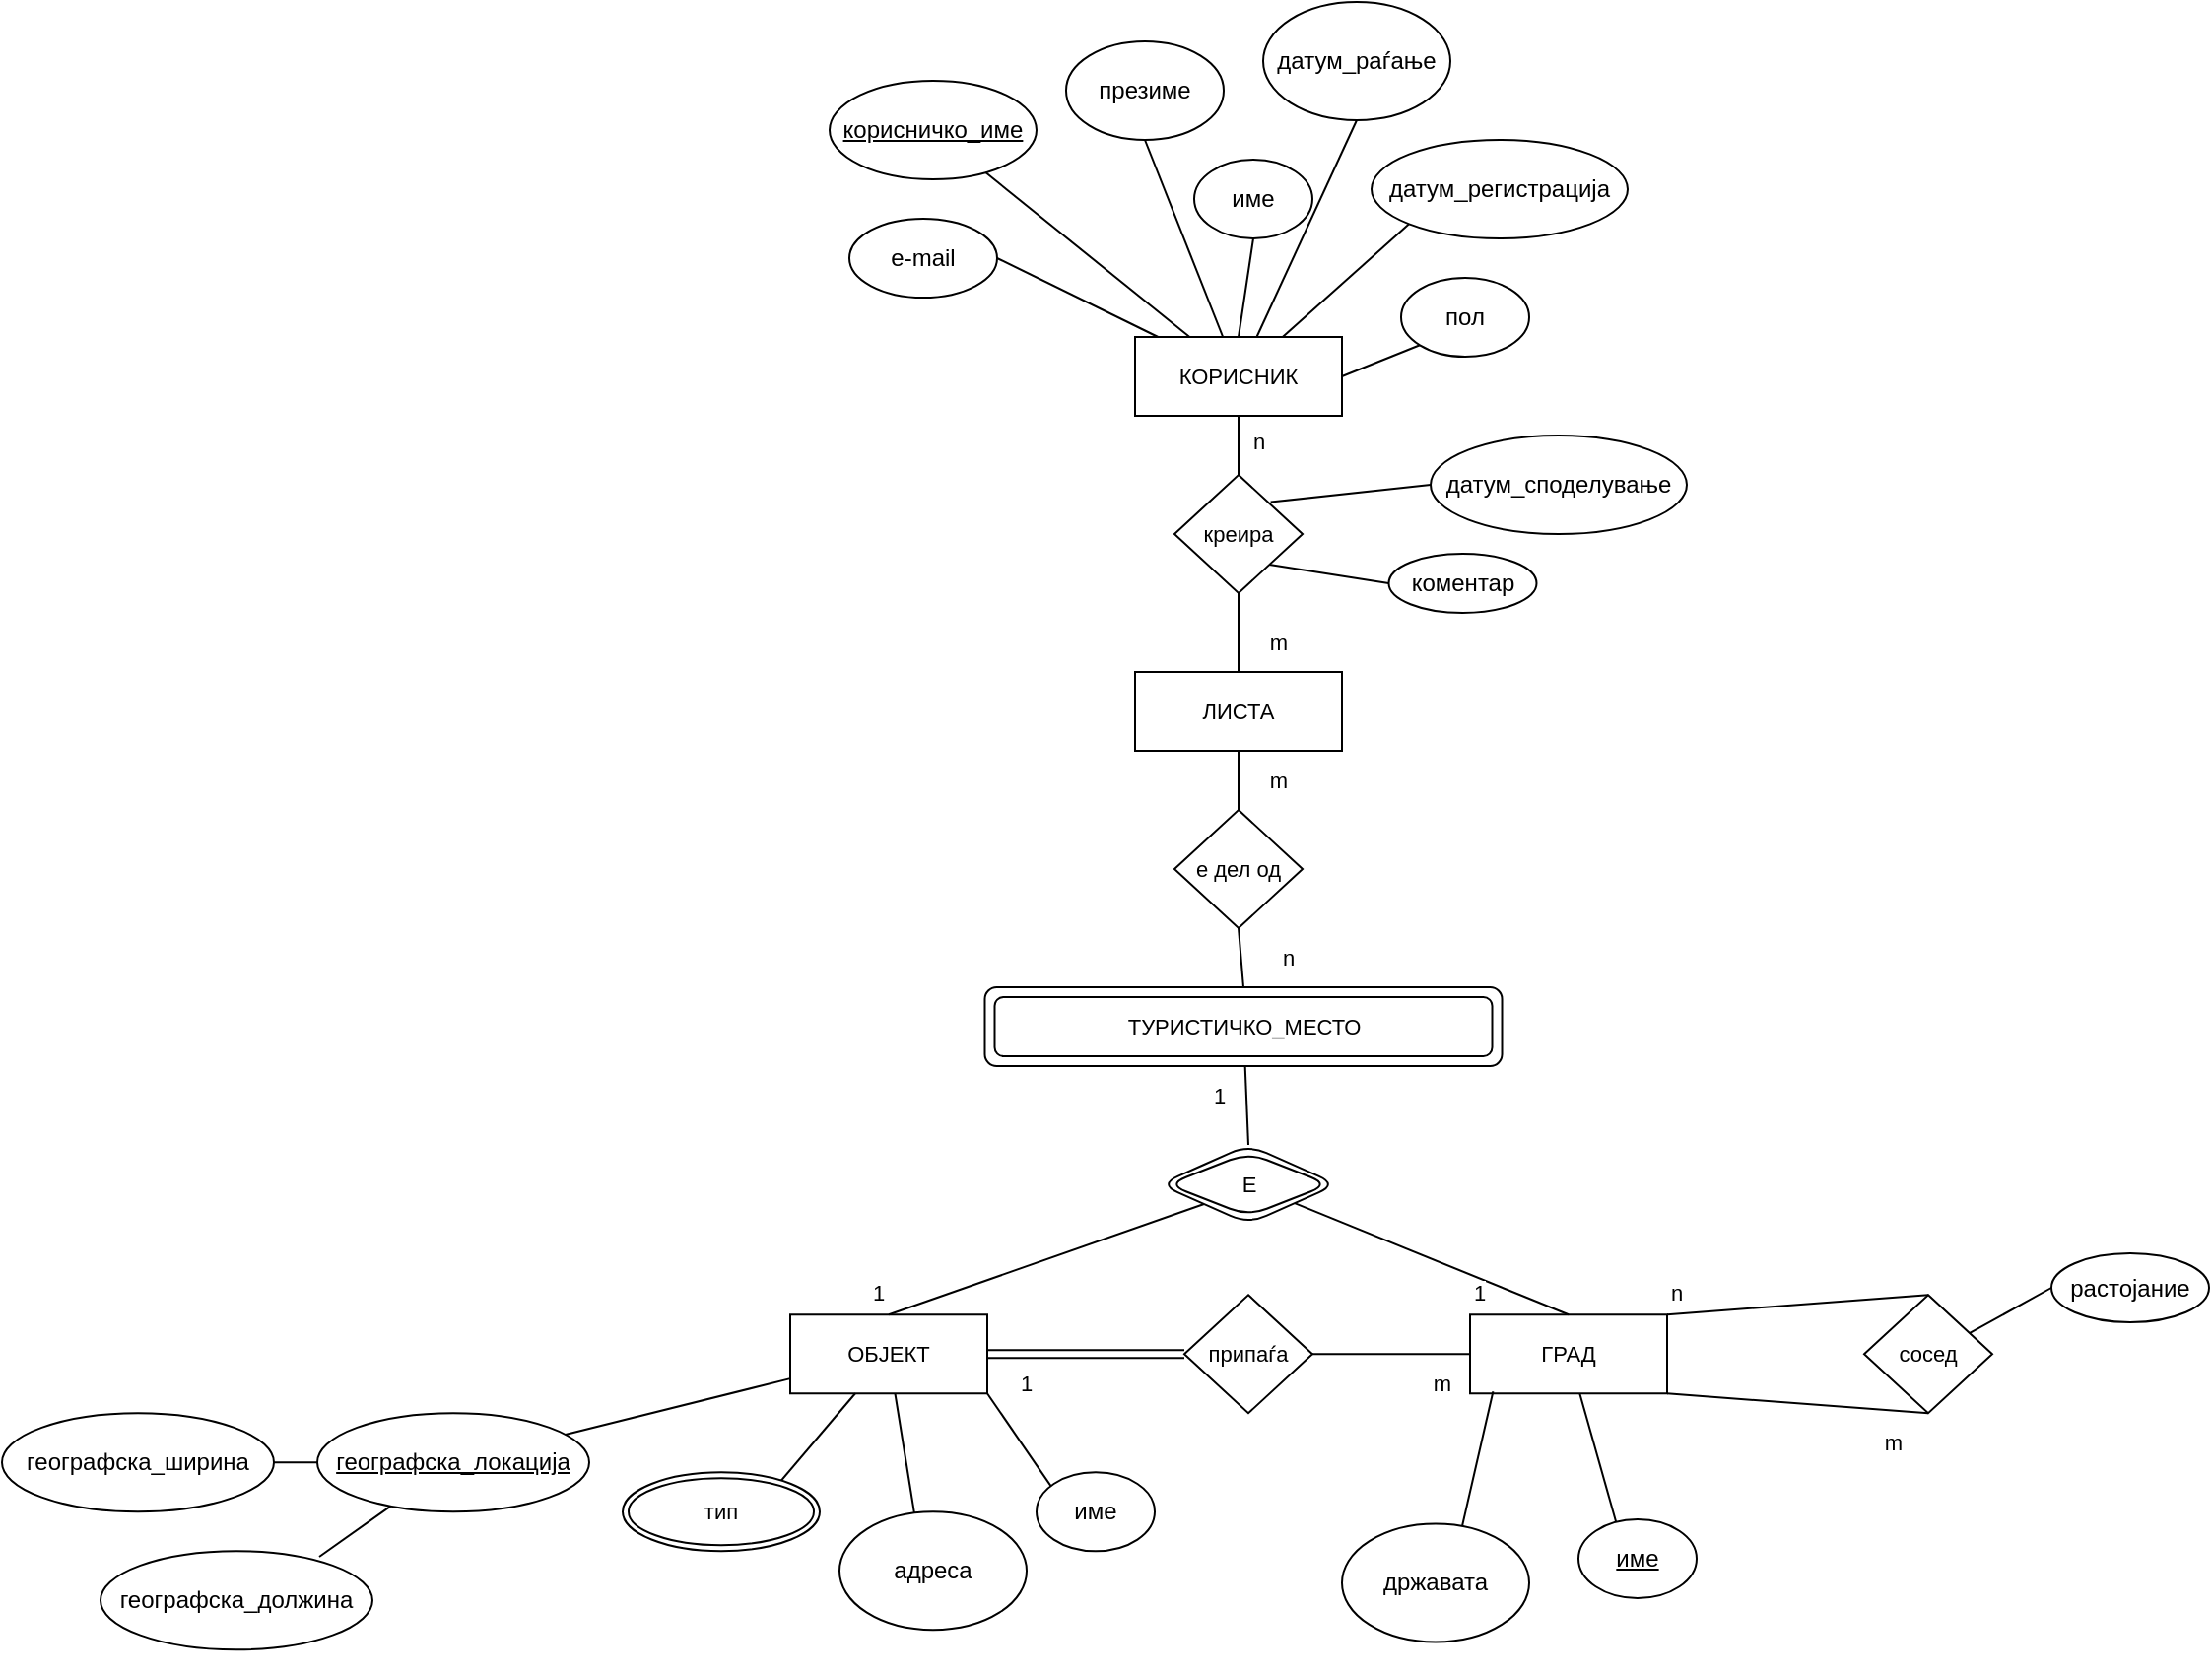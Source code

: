 <mxfile version="24.8.0">
  <diagram name="Page-1" id="OveQ7YPZgJFa75PUvUcG">
    <mxGraphModel dx="955" dy="545" grid="1" gridSize="10" guides="1" tooltips="1" connect="1" arrows="1" fold="1" page="1" pageScale="1" pageWidth="850" pageHeight="1100" math="0" shadow="0">
      <root>
        <mxCell id="0" />
        <mxCell id="1" parent="0" />
        <mxCell id="6-P5FYOCv_knJDz39_xE-108" value="" style="edgeStyle=none;shape=connector;rounded=0;jumpStyle=none;orthogonalLoop=1;jettySize=auto;html=1;strokeColor=default;strokeWidth=1;align=center;verticalAlign=middle;fontFamily=Helvetica;fontSize=11;fontColor=default;labelBackgroundColor=default;startArrow=none;startFill=0;endArrow=none;endFill=0;" edge="1" parent="1" source="6-P5FYOCv_knJDz39_xE-1" target="6-P5FYOCv_knJDz39_xE-109">
          <mxGeometry relative="1" as="geometry">
            <mxPoint x="668" y="480" as="targetPoint" />
          </mxGeometry>
        </mxCell>
        <mxCell id="6-P5FYOCv_knJDz39_xE-1" value="КОРИСНИК" style="rounded=0;whiteSpace=wrap;html=1;fontFamily=Helvetica;fontSize=11;fontColor=default;labelBackgroundColor=default;" vertex="1" parent="1">
          <mxGeometry x="615" y="410" width="105" height="40" as="geometry" />
        </mxCell>
        <mxCell id="6-P5FYOCv_knJDz39_xE-20" style="edgeStyle=none;shape=connector;rounded=0;jumpStyle=none;orthogonalLoop=1;jettySize=auto;html=1;exitX=0.5;exitY=1;exitDx=0;exitDy=0;strokeColor=default;strokeWidth=1;align=center;verticalAlign=middle;fontFamily=Helvetica;fontSize=11;fontColor=default;labelBackgroundColor=default;startArrow=none;startFill=0;endArrow=none;endFill=0;" edge="1" parent="1" source="6-P5FYOCv_knJDz39_xE-2" target="6-P5FYOCv_knJDz39_xE-1">
          <mxGeometry relative="1" as="geometry" />
        </mxCell>
        <mxCell id="6-P5FYOCv_knJDz39_xE-2" value="презиме" style="ellipse;whiteSpace=wrap;html=1;rounded=1;" vertex="1" parent="1">
          <mxGeometry x="580" y="260" width="80" height="50" as="geometry" />
        </mxCell>
        <mxCell id="6-P5FYOCv_knJDz39_xE-22" style="edgeStyle=none;shape=connector;rounded=0;jumpStyle=none;orthogonalLoop=1;jettySize=auto;html=1;exitX=0.5;exitY=1;exitDx=0;exitDy=0;strokeColor=default;strokeWidth=1;align=center;verticalAlign=middle;fontFamily=Helvetica;fontSize=11;fontColor=default;labelBackgroundColor=default;startArrow=none;startFill=0;endArrow=none;endFill=0;" edge="1" parent="1" source="6-P5FYOCv_knJDz39_xE-4" target="6-P5FYOCv_knJDz39_xE-1">
          <mxGeometry relative="1" as="geometry" />
        </mxCell>
        <mxCell id="6-P5FYOCv_knJDz39_xE-4" value="датум_раѓање" style="ellipse;whiteSpace=wrap;html=1;rounded=1;" vertex="1" parent="1">
          <mxGeometry x="680" y="240" width="95" height="60" as="geometry" />
        </mxCell>
        <mxCell id="6-P5FYOCv_knJDz39_xE-23" style="edgeStyle=none;shape=connector;rounded=0;jumpStyle=none;orthogonalLoop=1;jettySize=auto;html=1;exitX=1;exitY=0.5;exitDx=0;exitDy=0;strokeColor=default;strokeWidth=1;align=center;verticalAlign=middle;fontFamily=Helvetica;fontSize=11;fontColor=default;labelBackgroundColor=default;startArrow=none;startFill=0;endArrow=none;endFill=0;" edge="1" parent="1" source="6-P5FYOCv_knJDz39_xE-6" target="6-P5FYOCv_knJDz39_xE-1">
          <mxGeometry relative="1" as="geometry" />
        </mxCell>
        <mxCell id="6-P5FYOCv_knJDz39_xE-6" value=" e-mail" style="ellipse;whiteSpace=wrap;html=1;rounded=1;" vertex="1" parent="1">
          <mxGeometry x="470" y="350" width="75" height="40" as="geometry" />
        </mxCell>
        <mxCell id="6-P5FYOCv_knJDz39_xE-21" style="edgeStyle=none;shape=connector;rounded=0;jumpStyle=none;orthogonalLoop=1;jettySize=auto;html=1;exitX=0.5;exitY=1;exitDx=0;exitDy=0;strokeColor=default;strokeWidth=1;align=center;verticalAlign=middle;fontFamily=Helvetica;fontSize=11;fontColor=default;labelBackgroundColor=default;startArrow=none;startFill=0;endArrow=none;endFill=0;entryX=0.5;entryY=0;entryDx=0;entryDy=0;" edge="1" parent="1" source="6-P5FYOCv_knJDz39_xE-9" target="6-P5FYOCv_knJDz39_xE-1">
          <mxGeometry relative="1" as="geometry">
            <mxPoint x="730" y="380" as="targetPoint" />
          </mxGeometry>
        </mxCell>
        <mxCell id="6-P5FYOCv_knJDz39_xE-9" value="име" style="ellipse;whiteSpace=wrap;html=1;rounded=1;" vertex="1" parent="1">
          <mxGeometry x="645" y="320" width="60" height="40" as="geometry" />
        </mxCell>
        <mxCell id="6-P5FYOCv_knJDz39_xE-11" value="&lt;u data-l-s=&quot;37460&quot;&gt;корисничко_име&lt;/u&gt;" style="ellipse;whiteSpace=wrap;html=1;rounded=1;" vertex="1" parent="1">
          <mxGeometry x="460" y="280" width="105" height="50" as="geometry" />
        </mxCell>
        <mxCell id="6-P5FYOCv_knJDz39_xE-24" style="edgeStyle=none;shape=connector;rounded=0;jumpStyle=none;orthogonalLoop=1;jettySize=auto;html=1;exitX=0;exitY=1;exitDx=0;exitDy=0;strokeColor=default;strokeWidth=1;align=center;verticalAlign=middle;fontFamily=Helvetica;fontSize=11;fontColor=default;labelBackgroundColor=default;startArrow=none;startFill=0;endArrow=none;endFill=0;" edge="1" parent="1" source="6-P5FYOCv_knJDz39_xE-13" target="6-P5FYOCv_knJDz39_xE-1">
          <mxGeometry relative="1" as="geometry" />
        </mxCell>
        <mxCell id="6-P5FYOCv_knJDz39_xE-13" value="датум_регистрација" style="ellipse;whiteSpace=wrap;html=1;rounded=1;" vertex="1" parent="1">
          <mxGeometry x="735" y="310" width="130" height="50" as="geometry" />
        </mxCell>
        <mxCell id="6-P5FYOCv_knJDz39_xE-15" value=" пол" style="ellipse;whiteSpace=wrap;html=1;rounded=1;" vertex="1" parent="1">
          <mxGeometry x="750" y="380" width="65" height="40" as="geometry" />
        </mxCell>
        <mxCell id="6-P5FYOCv_knJDz39_xE-19" style="rounded=0;orthogonalLoop=1;jettySize=auto;html=1;endArrow=none;endFill=0;strokeColor=default;startArrow=none;startFill=0;strokeWidth=1;jumpStyle=none;" edge="1" parent="1" source="6-P5FYOCv_knJDz39_xE-11" target="6-P5FYOCv_knJDz39_xE-1">
          <mxGeometry relative="1" as="geometry">
            <mxPoint x="479.996" y="370.004" as="sourcePoint" />
            <mxPoint x="588.25" y="483.4" as="targetPoint" />
          </mxGeometry>
        </mxCell>
        <mxCell id="6-P5FYOCv_knJDz39_xE-25" style="edgeStyle=none;shape=connector;rounded=0;jumpStyle=none;orthogonalLoop=1;jettySize=auto;html=1;exitX=1;exitY=1;exitDx=0;exitDy=0;strokeColor=default;strokeWidth=1;align=center;verticalAlign=middle;fontFamily=Helvetica;fontSize=11;fontColor=default;labelBackgroundColor=default;startArrow=none;startFill=0;endArrow=none;endFill=0;" edge="1" parent="1" source="6-P5FYOCv_knJDz39_xE-15" target="6-P5FYOCv_knJDz39_xE-15">
          <mxGeometry relative="1" as="geometry" />
        </mxCell>
        <mxCell id="6-P5FYOCv_knJDz39_xE-26" style="edgeStyle=none;shape=connector;rounded=0;jumpStyle=none;orthogonalLoop=1;jettySize=auto;html=1;exitX=0;exitY=1;exitDx=0;exitDy=0;entryX=1;entryY=0.5;entryDx=0;entryDy=0;strokeColor=default;strokeWidth=1;align=center;verticalAlign=middle;fontFamily=Helvetica;fontSize=11;fontColor=default;labelBackgroundColor=default;startArrow=none;startFill=0;endArrow=none;endFill=0;" edge="1" parent="1" source="6-P5FYOCv_knJDz39_xE-15" target="6-P5FYOCv_knJDz39_xE-1">
          <mxGeometry relative="1" as="geometry" />
        </mxCell>
        <mxCell id="6-P5FYOCv_knJDz39_xE-44" value="ОБЈЕКТ" style="rounded=0;whiteSpace=wrap;html=1;fontFamily=Helvetica;fontSize=11;fontColor=default;labelBackgroundColor=default;" vertex="1" parent="1">
          <mxGeometry x="440" y="906.13" width="100" height="40" as="geometry" />
        </mxCell>
        <mxCell id="6-P5FYOCv_knJDz39_xE-45" style="edgeStyle=none;shape=connector;rounded=0;jumpStyle=none;orthogonalLoop=1;jettySize=auto;html=1;exitX=0.5;exitY=1;exitDx=0;exitDy=0;strokeColor=default;strokeWidth=1;align=center;verticalAlign=middle;fontFamily=Helvetica;fontSize=11;fontColor=default;labelBackgroundColor=default;startArrow=none;startFill=0;endArrow=none;endFill=0;" edge="1" parent="1" source="6-P5FYOCv_knJDz39_xE-60" target="6-P5FYOCv_knJDz39_xE-44">
          <mxGeometry relative="1" as="geometry">
            <mxPoint x="443" y="748.13" as="sourcePoint" />
          </mxGeometry>
        </mxCell>
        <mxCell id="6-P5FYOCv_knJDz39_xE-47" style="edgeStyle=none;shape=connector;rounded=0;jumpStyle=none;orthogonalLoop=1;jettySize=auto;html=1;exitX=0.5;exitY=1;exitDx=0;exitDy=0;strokeColor=default;strokeWidth=1;align=center;verticalAlign=middle;fontFamily=Helvetica;fontSize=11;fontColor=default;labelBackgroundColor=default;startArrow=none;startFill=0;endArrow=none;endFill=0;" edge="1" parent="1" source="6-P5FYOCv_knJDz39_xE-48" target="6-P5FYOCv_knJDz39_xE-44">
          <mxGeometry relative="1" as="geometry" />
        </mxCell>
        <mxCell id="6-P5FYOCv_knJDz39_xE-48" value="адреса" style="ellipse;whiteSpace=wrap;html=1;rounded=1;" vertex="1" parent="1">
          <mxGeometry x="465" y="1006.13" width="95" height="60" as="geometry" />
        </mxCell>
        <mxCell id="6-P5FYOCv_knJDz39_xE-51" style="edgeStyle=none;shape=connector;rounded=0;jumpStyle=none;orthogonalLoop=1;jettySize=auto;html=1;exitX=0.5;exitY=1;exitDx=0;exitDy=0;strokeColor=default;strokeWidth=1;align=center;verticalAlign=middle;fontFamily=Helvetica;fontSize=11;fontColor=default;labelBackgroundColor=default;startArrow=none;startFill=0;endArrow=none;endFill=0;entryX=1;entryY=1;entryDx=0;entryDy=0;" edge="1" parent="1" source="6-P5FYOCv_knJDz39_xE-52" target="6-P5FYOCv_knJDz39_xE-44">
          <mxGeometry relative="1" as="geometry">
            <mxPoint x="553" y="816.13" as="targetPoint" />
          </mxGeometry>
        </mxCell>
        <mxCell id="6-P5FYOCv_knJDz39_xE-52" value="име" style="ellipse;whiteSpace=wrap;html=1;rounded=1;" vertex="1" parent="1">
          <mxGeometry x="565" y="986.13" width="60" height="40" as="geometry" />
        </mxCell>
        <mxCell id="6-P5FYOCv_knJDz39_xE-62" value="" style="edgeStyle=none;shape=connector;rounded=0;jumpStyle=none;orthogonalLoop=1;jettySize=auto;html=1;strokeColor=default;strokeWidth=1;align=center;verticalAlign=middle;fontFamily=Helvetica;fontSize=11;fontColor=default;labelBackgroundColor=default;startArrow=none;startFill=0;endArrow=none;endFill=0;" edge="1" parent="1" source="6-P5FYOCv_knJDz39_xE-53" target="6-P5FYOCv_knJDz39_xE-61">
          <mxGeometry relative="1" as="geometry" />
        </mxCell>
        <mxCell id="6-P5FYOCv_knJDz39_xE-64" value="" style="edgeStyle=none;shape=connector;rounded=0;jumpStyle=none;orthogonalLoop=1;jettySize=auto;html=1;strokeColor=default;strokeWidth=1;align=center;verticalAlign=middle;fontFamily=Helvetica;fontSize=11;fontColor=default;labelBackgroundColor=default;startArrow=none;startFill=0;endArrow=none;endFill=0;" edge="1" parent="1" source="6-P5FYOCv_knJDz39_xE-53">
          <mxGeometry relative="1" as="geometry">
            <mxPoint x="200.994" y="1028.98" as="targetPoint" />
          </mxGeometry>
        </mxCell>
        <mxCell id="6-P5FYOCv_knJDz39_xE-53" value="&lt;u data-l-s=&quot;89909&quot;&gt;географска_локација&lt;/u&gt;" style="ellipse;whiteSpace=wrap;html=1;rounded=1;" vertex="1" parent="1">
          <mxGeometry x="200" y="956.13" width="138" height="50" as="geometry" />
        </mxCell>
        <mxCell id="6-P5FYOCv_knJDz39_xE-57" style="rounded=0;orthogonalLoop=1;jettySize=auto;html=1;endArrow=none;endFill=0;strokeColor=default;startArrow=none;startFill=0;strokeWidth=1;jumpStyle=none;" edge="1" parent="1" source="6-P5FYOCv_knJDz39_xE-53" target="6-P5FYOCv_knJDz39_xE-44">
          <mxGeometry relative="1" as="geometry">
            <mxPoint x="302.996" y="806.134" as="sourcePoint" />
            <mxPoint x="411.25" y="919.53" as="targetPoint" />
          </mxGeometry>
        </mxCell>
        <mxCell id="6-P5FYOCv_knJDz39_xE-58" style="edgeStyle=none;shape=connector;rounded=0;jumpStyle=none;orthogonalLoop=1;jettySize=auto;html=1;exitX=1;exitY=1;exitDx=0;exitDy=0;strokeColor=default;strokeWidth=1;align=center;verticalAlign=middle;fontFamily=Helvetica;fontSize=11;fontColor=default;labelBackgroundColor=default;startArrow=none;startFill=0;endArrow=none;endFill=0;" edge="1" parent="1">
          <mxGeometry relative="1" as="geometry">
            <mxPoint x="973.481" y="1086.402" as="sourcePoint" />
            <mxPoint x="973.91" y="1086.133" as="targetPoint" />
          </mxGeometry>
        </mxCell>
        <mxCell id="6-P5FYOCv_knJDz39_xE-60" value="тип" style="ellipse;shape=doubleEllipse;margin=3;whiteSpace=wrap;html=1;align=center;rounded=1;fontFamily=Helvetica;fontSize=11;fontColor=default;labelBackgroundColor=default;" vertex="1" parent="1">
          <mxGeometry x="355" y="986.13" width="100" height="40" as="geometry" />
        </mxCell>
        <mxCell id="6-P5FYOCv_knJDz39_xE-61" value="&lt;span data-l-s=&quot;22477&quot;&gt;географска_ширина&lt;/span&gt;" style="ellipse;whiteSpace=wrap;html=1;rounded=1;" vertex="1" parent="1">
          <mxGeometry x="40" y="956.13" width="138" height="50" as="geometry" />
        </mxCell>
        <mxCell id="6-P5FYOCv_knJDz39_xE-63" value="&lt;span data-l-s=&quot;16275&quot;&gt;географска_должина&lt;/span&gt;" style="ellipse;whiteSpace=wrap;html=1;rounded=1;" vertex="1" parent="1">
          <mxGeometry x="90" y="1026.13" width="138" height="50" as="geometry" />
        </mxCell>
        <mxCell id="6-P5FYOCv_knJDz39_xE-66" value="ГРАД" style="rounded=0;whiteSpace=wrap;html=1;fontFamily=Helvetica;fontSize=11;fontColor=default;labelBackgroundColor=default;" vertex="1" parent="1">
          <mxGeometry x="785" y="906.13" width="100" height="40" as="geometry" />
        </mxCell>
        <mxCell id="6-P5FYOCv_knJDz39_xE-68" style="edgeStyle=none;shape=connector;rounded=0;jumpStyle=none;orthogonalLoop=1;jettySize=auto;html=1;exitX=0.5;exitY=1;exitDx=0;exitDy=0;strokeColor=default;strokeWidth=1;align=center;verticalAlign=middle;fontFamily=Helvetica;fontSize=11;fontColor=default;labelBackgroundColor=default;startArrow=none;startFill=0;endArrow=none;endFill=0;entryX=0.117;entryY=0.975;entryDx=0;entryDy=0;entryPerimeter=0;" edge="1" parent="1" source="6-P5FYOCv_knJDz39_xE-69" target="6-P5FYOCv_knJDz39_xE-66">
          <mxGeometry relative="1" as="geometry" />
        </mxCell>
        <mxCell id="6-P5FYOCv_knJDz39_xE-69" value="државата" style="ellipse;whiteSpace=wrap;html=1;rounded=1;" vertex="1" parent="1">
          <mxGeometry x="720" y="1012.26" width="95" height="60" as="geometry" />
        </mxCell>
        <mxCell id="6-P5FYOCv_knJDz39_xE-70" style="edgeStyle=none;shape=connector;rounded=0;jumpStyle=none;orthogonalLoop=1;jettySize=auto;html=1;exitX=0.5;exitY=0;exitDx=0;exitDy=0;strokeColor=default;strokeWidth=1;align=center;verticalAlign=middle;fontFamily=Helvetica;fontSize=11;fontColor=default;labelBackgroundColor=default;startArrow=none;startFill=0;endArrow=none;endFill=0;" edge="1" parent="1" target="6-P5FYOCv_knJDz39_xE-66">
          <mxGeometry relative="1" as="geometry">
            <mxPoint x="898" y="816.13" as="targetPoint" />
            <mxPoint x="870" y="1050.0" as="sourcePoint" />
          </mxGeometry>
        </mxCell>
        <mxCell id="6-P5FYOCv_knJDz39_xE-77" value="&lt;u&gt;име&lt;/u&gt;" style="ellipse;whiteSpace=wrap;html=1;rounded=1;" vertex="1" parent="1">
          <mxGeometry x="840" y="1010" width="60" height="40" as="geometry" />
        </mxCell>
        <mxCell id="6-P5FYOCv_knJDz39_xE-100" style="edgeStyle=none;shape=connector;rounded=0;jumpStyle=none;orthogonalLoop=1;jettySize=auto;html=1;exitX=0.772;exitY=0.354;exitDx=0;exitDy=0;exitPerimeter=0;entryX=0;entryY=0.5;entryDx=0;entryDy=0;strokeColor=default;strokeWidth=1;align=center;verticalAlign=middle;fontFamily=Helvetica;fontSize=11;fontColor=default;labelBackgroundColor=default;startArrow=none;startFill=0;endArrow=none;endFill=0;" edge="1" parent="1" source="6-P5FYOCv_knJDz39_xE-78" target="6-P5FYOCv_knJDz39_xE-98">
          <mxGeometry relative="1" as="geometry" />
        </mxCell>
        <mxCell id="6-P5FYOCv_knJDz39_xE-78" value="сосед" style="strokeWidth=1;html=1;shape=mxgraph.flowchart.decision;whiteSpace=wrap;rounded=1;fontFamily=Helvetica;fontSize=11;fontColor=default;labelBackgroundColor=default;" vertex="1" parent="1">
          <mxGeometry x="985" y="896.13" width="65" height="60" as="geometry" />
        </mxCell>
        <mxCell id="6-P5FYOCv_knJDz39_xE-80" style="edgeStyle=none;shape=connector;rounded=0;jumpStyle=none;orthogonalLoop=1;jettySize=auto;html=1;exitX=1;exitY=0;exitDx=0;exitDy=0;entryX=0.5;entryY=0;entryDx=0;entryDy=0;entryPerimeter=0;strokeColor=default;strokeWidth=1;align=center;verticalAlign=middle;fontFamily=Helvetica;fontSize=11;fontColor=default;labelBackgroundColor=default;startArrow=none;startFill=0;endArrow=none;endFill=0;" edge="1" parent="1" source="6-P5FYOCv_knJDz39_xE-66" target="6-P5FYOCv_knJDz39_xE-78">
          <mxGeometry relative="1" as="geometry">
            <mxPoint x="1155" y="906.13" as="sourcePoint" />
          </mxGeometry>
        </mxCell>
        <mxCell id="6-P5FYOCv_knJDz39_xE-82" style="edgeStyle=none;shape=connector;rounded=0;jumpStyle=none;orthogonalLoop=1;jettySize=auto;html=1;entryX=0.5;entryY=1;entryDx=0;entryDy=0;entryPerimeter=0;strokeColor=default;strokeWidth=1;align=center;verticalAlign=middle;fontFamily=Helvetica;fontSize=11;fontColor=default;labelBackgroundColor=default;startArrow=none;startFill=0;endArrow=none;endFill=0;exitX=1;exitY=1;exitDx=0;exitDy=0;" edge="1" parent="1" source="6-P5FYOCv_knJDz39_xE-66" target="6-P5FYOCv_knJDz39_xE-78">
          <mxGeometry relative="1" as="geometry">
            <mxPoint x="955" y="986.13" as="sourcePoint" />
          </mxGeometry>
        </mxCell>
        <mxCell id="6-P5FYOCv_knJDz39_xE-86" value="" style="edgeStyle=none;shape=connector;rounded=0;jumpStyle=none;orthogonalLoop=1;jettySize=auto;html=1;strokeColor=default;strokeWidth=1;align=center;verticalAlign=middle;fontFamily=Helvetica;fontSize=11;fontColor=default;labelBackgroundColor=default;startArrow=none;startFill=0;endArrow=none;endFill=0;" edge="1" parent="1" source="6-P5FYOCv_knJDz39_xE-85" target="6-P5FYOCv_knJDz39_xE-66">
          <mxGeometry relative="1" as="geometry" />
        </mxCell>
        <mxCell id="6-P5FYOCv_knJDz39_xE-87" value="" style="edgeStyle=none;shape=link;rounded=0;jumpStyle=none;orthogonalLoop=1;jettySize=auto;html=1;strokeColor=default;strokeWidth=1;align=center;verticalAlign=middle;fontFamily=Helvetica;fontSize=11;fontColor=default;labelBackgroundColor=default;startArrow=none;startFill=0;endArrow=none;endFill=0;" edge="1" parent="1" source="6-P5FYOCv_knJDz39_xE-85" target="6-P5FYOCv_knJDz39_xE-44">
          <mxGeometry relative="1" as="geometry" />
        </mxCell>
        <mxCell id="6-P5FYOCv_knJDz39_xE-85" value="припаѓа" style="strokeWidth=1;html=1;shape=mxgraph.flowchart.decision;whiteSpace=wrap;rounded=1;fontFamily=Helvetica;fontSize=11;fontColor=default;labelBackgroundColor=default;" vertex="1" parent="1">
          <mxGeometry x="640" y="896.13" width="65" height="60" as="geometry" />
        </mxCell>
        <mxCell id="6-P5FYOCv_knJDz39_xE-88" value="m" style="text;html=1;align=center;verticalAlign=middle;whiteSpace=wrap;rounded=0;fontFamily=Helvetica;fontSize=11;fontColor=default;labelBackgroundColor=default;" vertex="1" parent="1">
          <mxGeometry x="741.25" y="926.13" width="60" height="30" as="geometry" />
        </mxCell>
        <mxCell id="6-P5FYOCv_knJDz39_xE-89" value="1" style="text;html=1;align=center;verticalAlign=middle;whiteSpace=wrap;rounded=0;fontFamily=Helvetica;fontSize=11;fontColor=default;labelBackgroundColor=default;" vertex="1" parent="1">
          <mxGeometry x="530" y="926.13" width="60" height="30" as="geometry" />
        </mxCell>
        <mxCell id="6-P5FYOCv_knJDz39_xE-90" value="m" style="text;html=1;align=center;verticalAlign=middle;whiteSpace=wrap;rounded=0;fontFamily=Helvetica;fontSize=11;fontColor=default;labelBackgroundColor=default;" vertex="1" parent="1">
          <mxGeometry x="970" y="956.13" width="60" height="30" as="geometry" />
        </mxCell>
        <mxCell id="6-P5FYOCv_knJDz39_xE-91" value="n" style="text;html=1;align=center;verticalAlign=middle;whiteSpace=wrap;rounded=0;fontFamily=Helvetica;fontSize=11;fontColor=default;labelBackgroundColor=default;" vertex="1" parent="1">
          <mxGeometry x="860" y="880" width="60" height="30" as="geometry" />
        </mxCell>
        <mxCell id="6-P5FYOCv_knJDz39_xE-125" style="edgeStyle=none;shape=connector;rounded=0;jumpStyle=none;orthogonalLoop=1;jettySize=auto;html=1;exitX=0.5;exitY=0;exitDx=0;exitDy=0;strokeColor=default;strokeWidth=1;align=center;verticalAlign=middle;fontFamily=Helvetica;fontSize=11;fontColor=default;labelBackgroundColor=default;startArrow=none;startFill=0;endArrow=none;endFill=0;entryX=0.5;entryY=1;entryDx=0;entryDy=0;entryPerimeter=0;" edge="1" parent="1" source="6-P5FYOCv_knJDz39_xE-95" target="6-P5FYOCv_knJDz39_xE-123">
          <mxGeometry relative="1" as="geometry" />
        </mxCell>
        <mxCell id="6-P5FYOCv_knJDz39_xE-95" value="ТУРИСТИЧКО_МЕСТО" style="shape=ext;margin=3;double=1;whiteSpace=wrap;html=1;align=center;rounded=1;strokeColor=default;strokeWidth=1;verticalAlign=middle;fontFamily=Helvetica;fontSize=11;fontColor=default;labelBackgroundColor=default;fillColor=default;" vertex="1" parent="1">
          <mxGeometry x="538.75" y="740" width="262.5" height="40" as="geometry" />
        </mxCell>
        <mxCell id="6-P5FYOCv_knJDz39_xE-101" style="edgeStyle=none;shape=connector;rounded=0;jumpStyle=none;orthogonalLoop=1;jettySize=auto;html=1;entryX=0.5;entryY=0;entryDx=0;entryDy=0;strokeColor=default;strokeWidth=1;align=center;verticalAlign=middle;fontFamily=Helvetica;fontSize=11;fontColor=default;labelBackgroundColor=default;startArrow=none;startFill=0;endArrow=none;endFill=0;" edge="1" parent="1" source="6-P5FYOCv_knJDz39_xE-97" target="6-P5FYOCv_knJDz39_xE-66">
          <mxGeometry relative="1" as="geometry" />
        </mxCell>
        <mxCell id="6-P5FYOCv_knJDz39_xE-102" style="edgeStyle=none;shape=connector;rounded=0;jumpStyle=none;orthogonalLoop=1;jettySize=auto;html=1;exitX=0;exitY=1;exitDx=0;exitDy=0;entryX=0.5;entryY=0;entryDx=0;entryDy=0;strokeColor=default;strokeWidth=1;align=center;verticalAlign=middle;fontFamily=Helvetica;fontSize=11;fontColor=default;labelBackgroundColor=default;startArrow=none;startFill=0;endArrow=none;endFill=0;" edge="1" parent="1" source="6-P5FYOCv_knJDz39_xE-97" target="6-P5FYOCv_knJDz39_xE-44">
          <mxGeometry relative="1" as="geometry" />
        </mxCell>
        <mxCell id="6-P5FYOCv_knJDz39_xE-103" style="edgeStyle=none;shape=connector;rounded=0;jumpStyle=none;orthogonalLoop=1;jettySize=auto;html=1;exitX=0.5;exitY=0;exitDx=0;exitDy=0;strokeColor=default;strokeWidth=1;align=center;verticalAlign=middle;fontFamily=Helvetica;fontSize=11;fontColor=default;labelBackgroundColor=default;startArrow=none;startFill=0;endArrow=none;endFill=0;" edge="1" parent="1" source="6-P5FYOCv_knJDz39_xE-97" target="6-P5FYOCv_knJDz39_xE-95">
          <mxGeometry relative="1" as="geometry" />
        </mxCell>
        <mxCell id="6-P5FYOCv_knJDz39_xE-97" value="E" style="shape=rhombus;double=1;perimeter=rhombusPerimeter;whiteSpace=wrap;html=1;align=center;rounded=1;strokeColor=default;strokeWidth=1;verticalAlign=middle;fontFamily=Helvetica;fontSize=11;fontColor=default;labelBackgroundColor=default;fillColor=default;" vertex="1" parent="1">
          <mxGeometry x="627.5" y="820" width="90" height="40" as="geometry" />
        </mxCell>
        <mxCell id="6-P5FYOCv_knJDz39_xE-98" value="растојание" style="ellipse;whiteSpace=wrap;html=1;rounded=1;" vertex="1" parent="1">
          <mxGeometry x="1080" y="875" width="80" height="35" as="geometry" />
        </mxCell>
        <mxCell id="6-P5FYOCv_knJDz39_xE-104" value="1" style="text;html=1;align=center;verticalAlign=middle;whiteSpace=wrap;rounded=0;fontFamily=Helvetica;fontSize=11;fontColor=default;labelBackgroundColor=default;" vertex="1" parent="1">
          <mxGeometry x="455" y="880" width="60" height="30" as="geometry" />
        </mxCell>
        <mxCell id="6-P5FYOCv_knJDz39_xE-105" value="1" style="text;html=1;align=center;verticalAlign=middle;whiteSpace=wrap;rounded=0;fontFamily=Helvetica;fontSize=11;fontColor=default;labelBackgroundColor=default;" vertex="1" parent="1">
          <mxGeometry x="760" y="880" width="60" height="30" as="geometry" />
        </mxCell>
        <mxCell id="6-P5FYOCv_knJDz39_xE-106" value="1" style="text;html=1;align=center;verticalAlign=middle;whiteSpace=wrap;rounded=0;fontFamily=Helvetica;fontSize=11;fontColor=default;labelBackgroundColor=default;" vertex="1" parent="1">
          <mxGeometry x="627.5" y="780" width="60" height="30" as="geometry" />
        </mxCell>
        <mxCell id="6-P5FYOCv_knJDz39_xE-107" value="ЛИСТА" style="rounded=0;whiteSpace=wrap;html=1;fontFamily=Helvetica;fontSize=11;fontColor=default;labelBackgroundColor=default;" vertex="1" parent="1">
          <mxGeometry x="615" y="580" width="105" height="40" as="geometry" />
        </mxCell>
        <mxCell id="6-P5FYOCv_knJDz39_xE-110" value="" style="edgeStyle=none;shape=connector;rounded=0;jumpStyle=none;orthogonalLoop=1;jettySize=auto;html=1;strokeColor=default;strokeWidth=1;align=center;verticalAlign=middle;fontFamily=Helvetica;fontSize=11;fontColor=default;labelBackgroundColor=default;startArrow=none;startFill=0;endArrow=none;endFill=0;" edge="1" parent="1" source="6-P5FYOCv_knJDz39_xE-109" target="6-P5FYOCv_knJDz39_xE-107">
          <mxGeometry relative="1" as="geometry" />
        </mxCell>
        <mxCell id="6-P5FYOCv_knJDz39_xE-109" value="креира" style="strokeWidth=1;html=1;shape=mxgraph.flowchart.decision;whiteSpace=wrap;rounded=1;fontFamily=Helvetica;fontSize=11;fontColor=default;labelBackgroundColor=default;" vertex="1" parent="1">
          <mxGeometry x="635" y="480" width="65" height="60" as="geometry" />
        </mxCell>
        <mxCell id="6-P5FYOCv_knJDz39_xE-112" value="&lt;span style=&quot;color: rgb(0, 0, 0); font-family: Helvetica; font-size: 11px; font-style: normal; font-variant-ligatures: normal; font-variant-caps: normal; font-weight: 400; letter-spacing: normal; orphans: 2; text-align: center; text-indent: 0px; text-transform: none; widows: 2; word-spacing: 0px; -webkit-text-stroke-width: 0px; white-space: normal; background-color: rgb(255, 255, 255); text-decoration-thickness: initial; text-decoration-style: initial; text-decoration-color: initial; display: inline !important; float: none;&quot;&gt;n&lt;/span&gt;" style="text;whiteSpace=wrap;html=1;fontFamily=Helvetica;fontSize=11;fontColor=default;labelBackgroundColor=default;" vertex="1" parent="1">
          <mxGeometry x="672.5" y="450" width="40" height="40" as="geometry" />
        </mxCell>
        <mxCell id="6-P5FYOCv_knJDz39_xE-116" style="edgeStyle=none;shape=connector;rounded=0;jumpStyle=none;orthogonalLoop=1;jettySize=auto;html=1;exitX=0;exitY=0.5;exitDx=0;exitDy=0;strokeColor=default;strokeWidth=1;align=center;verticalAlign=middle;fontFamily=Helvetica;fontSize=11;fontColor=default;labelBackgroundColor=default;startArrow=none;startFill=0;endArrow=none;endFill=0;entryX=0.751;entryY=0.23;entryDx=0;entryDy=0;entryPerimeter=0;" edge="1" parent="1" source="6-P5FYOCv_knJDz39_xE-113" target="6-P5FYOCv_knJDz39_xE-109">
          <mxGeometry relative="1" as="geometry" />
        </mxCell>
        <mxCell id="6-P5FYOCv_knJDz39_xE-113" value="датум_споделување" style="ellipse;whiteSpace=wrap;html=1;rounded=1;" vertex="1" parent="1">
          <mxGeometry x="765" y="460" width="130" height="50" as="geometry" />
        </mxCell>
        <mxCell id="6-P5FYOCv_knJDz39_xE-117" value="коментар" style="ellipse;whiteSpace=wrap;html=1;rounded=1;" vertex="1" parent="1">
          <mxGeometry x="743.75" y="520" width="75" height="30" as="geometry" />
        </mxCell>
        <mxCell id="6-P5FYOCv_knJDz39_xE-122" style="edgeStyle=none;shape=connector;rounded=0;jumpStyle=none;orthogonalLoop=1;jettySize=auto;html=1;exitX=0;exitY=0.5;exitDx=0;exitDy=0;entryX=0.74;entryY=0.758;entryDx=0;entryDy=0;entryPerimeter=0;strokeColor=default;strokeWidth=1;align=center;verticalAlign=middle;fontFamily=Helvetica;fontSize=11;fontColor=default;labelBackgroundColor=default;startArrow=none;startFill=0;endArrow=none;endFill=0;" edge="1" parent="1" source="6-P5FYOCv_knJDz39_xE-117" target="6-P5FYOCv_knJDz39_xE-109">
          <mxGeometry relative="1" as="geometry" />
        </mxCell>
        <mxCell id="6-P5FYOCv_knJDz39_xE-123" value="е дел од" style="strokeWidth=1;html=1;shape=mxgraph.flowchart.decision;whiteSpace=wrap;rounded=1;fontFamily=Helvetica;fontSize=11;fontColor=default;labelBackgroundColor=default;" vertex="1" parent="1">
          <mxGeometry x="635" y="650" width="65" height="60" as="geometry" />
        </mxCell>
        <mxCell id="6-P5FYOCv_knJDz39_xE-124" style="edgeStyle=none;shape=connector;rounded=0;jumpStyle=none;orthogonalLoop=1;jettySize=auto;html=1;exitX=0.5;exitY=1;exitDx=0;exitDy=0;entryX=0.5;entryY=0;entryDx=0;entryDy=0;entryPerimeter=0;strokeColor=default;strokeWidth=1;align=center;verticalAlign=middle;fontFamily=Helvetica;fontSize=11;fontColor=default;labelBackgroundColor=default;startArrow=none;startFill=0;endArrow=none;endFill=0;" edge="1" parent="1" source="6-P5FYOCv_knJDz39_xE-107" target="6-P5FYOCv_knJDz39_xE-123">
          <mxGeometry relative="1" as="geometry" />
        </mxCell>
        <mxCell id="6-P5FYOCv_knJDz39_xE-126" value="m" style="text;html=1;align=center;verticalAlign=middle;whiteSpace=wrap;rounded=0;fontFamily=Helvetica;fontSize=11;fontColor=default;labelBackgroundColor=default;" vertex="1" parent="1">
          <mxGeometry x="657.5" y="550" width="60" height="30" as="geometry" />
        </mxCell>
        <mxCell id="6-P5FYOCv_knJDz39_xE-127" value="m" style="text;html=1;align=center;verticalAlign=middle;whiteSpace=wrap;rounded=0;fontFamily=Helvetica;fontSize=11;fontColor=default;labelBackgroundColor=default;" vertex="1" parent="1">
          <mxGeometry x="657.5" y="620" width="60" height="30" as="geometry" />
        </mxCell>
        <mxCell id="6-P5FYOCv_knJDz39_xE-129" value="n" style="text;html=1;align=center;verticalAlign=middle;whiteSpace=wrap;rounded=0;fontFamily=Helvetica;fontSize=11;fontColor=default;labelBackgroundColor=default;" vertex="1" parent="1">
          <mxGeometry x="662.5" y="710" width="60" height="30" as="geometry" />
        </mxCell>
      </root>
    </mxGraphModel>
  </diagram>
</mxfile>
